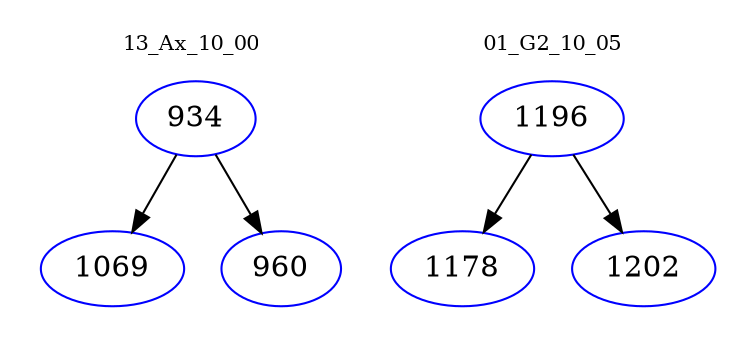 digraph{
subgraph cluster_0 {
color = white
label = "13_Ax_10_00";
fontsize=10;
T0_934 [label="934", color="blue"]
T0_934 -> T0_1069 [color="black"]
T0_1069 [label="1069", color="blue"]
T0_934 -> T0_960 [color="black"]
T0_960 [label="960", color="blue"]
}
subgraph cluster_1 {
color = white
label = "01_G2_10_05";
fontsize=10;
T1_1196 [label="1196", color="blue"]
T1_1196 -> T1_1178 [color="black"]
T1_1178 [label="1178", color="blue"]
T1_1196 -> T1_1202 [color="black"]
T1_1202 [label="1202", color="blue"]
}
}
